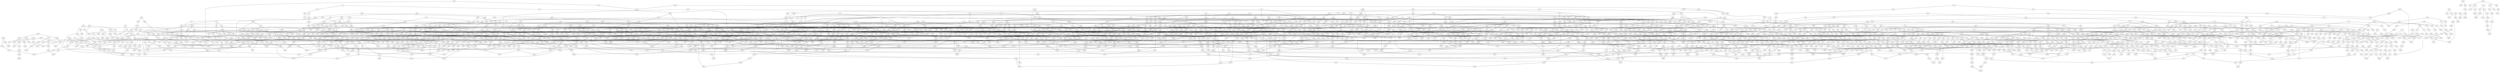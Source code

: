 graph {
1--2;
1--3;
4--5;
4--6;
7--8;
7--9;
7--10;
7--11;
7--12;
7--13;
14--15;
14--16;
17--18;
17--19;
17--20;
21--22;
21--23;
24--25;
24--26;
27--28;
27--29;
27--30;
31--32;
31--33;
31--34;
35--36;
35--37;
35--38;
39--40;
39--41;
42--43;
42--44;
45--46;
45--47;
48--49;
48--50;
51--52;
51--53;
54--55;
54--56;
57--58;
57--59;
60--61;
60--62;
63--64;
63--65;
63--66;
67--68;
67--69;
70--71;
70--72;
70--73;
74--75;
74--76;
77--78;
77--79;
80--81;
80--82;
83--84;
83--85;
83--86;
83--87;
88--89;
88--90;
88--91;
92--93;
92--94;
95--96;
73--95;
97--98;
97--99;
23--100;
101--102;
101--103;
101--104;
105--106;
105--107;
105--108;
105--109;
105--110;
105--111;
105--112;
113--114;
113--115;
116--117;
116--118;
119--120;
119--121;
122--123;
122--124;
125--126;
125--127;
128--129;
128--130;
108--131;
9--108;
108--132;
108--109;
108--133;
134--135;
134--136;
137--138;
137--139;
137--140;
141--142;
141--143;
144--145;
144--146;
147--148;
147--149;
147--150;
147--151;
147--152;
147--153;
147--154;
155--156;
155--157;
158--159;
135--158;
158--160;
161--162;
161--163;
164--165;
164--166;
164--167;
168--169;
168--170;
171--172;
171--173;
174--175;
174--176;
177--178;
177--179;
180--181;
180--182;
183--184;
183--185;
186--187;
186--188;
189--190;
189--191;
2--192;
193--194;
193--195;
196--197;
196--198;
199--200;
199--201;
202--203;
202--204;
205--206;
205--207;
205--208;
209--210;
209--211;
212--213;
212--214;
212--215;
216--217;
216--218;
123--219;
220--221;
220--222;
223--224;
223--225;
223--226;
227--228;
227--229;
230--231;
230--232;
233--234;
233--235;
236--237;
236--238;
239--240;
239--241;
242--243;
242--244;
245--246;
245--247;
245--248;
245--249;
245--250;
245--251;
245--252;
245--253;
91--254;
254--255;
154--256;
256--257;
258--259;
258--260;
261--262;
261--263;
261--264;
261--265;
261--266;
267--268;
267--269;
270--271;
270--272;
273--274;
273--275;
276--277;
276--278;
276--279;
276--280;
276--281;
282--283;
282--284;
282--285;
286--287;
286--288;
286--289;
286--290;
291--292;
291--293;
294--295;
139--294;
296--297;
296--298;
299--300;
299--301;
61--302;
302--303;
304--305;
304--306;
279--307;
308--309;
308--310;
311--312;
311--313;
314--315;
314--316;
317--318;
317--319;
320--321;
320--322;
320--323;
320--324;
325--326;
325--327;
328--329;
328--330;
328--331;
332--333;
332--334;
335--336;
335--337;
338--339;
338--340;
340--341;
341--342;
343--344;
343--345;
346--347;
346--348;
339--349;
349--350;
351--352;
351--353;
18--55;
18--354;
355--356;
355--357;
355--358;
252--355;
359--360;
359--361;
362--363;
362--364;
365--366;
365--367;
64--65;
64--368;
64--369;
64--327;
64--370;
371--372;
371--373;
374--375;
374--376;
377--378;
300--377;
358--379;
356--358;
380--381;
380--382;
231--383;
81--384;
384--385;
386--387;
386--388;
389--390;
389--391;
392--393;
392--394;
395--396;
395--397;
348--398;
399--400;
399--401;
402--403;
387--402;
404--405;
404--406;
297--407;
408--409;
408--410;
411--412;
411--413;
414--415;
414--416;
417--418;
417--419;
420--421;
420--422;
423--424;
423--425;
266--426;
427--428;
427--429;
430--431;
430--432;
430--433;
32--430;
207--434;
53--435;
436--437;
436--438;
439--440;
439--441;
442--443;
442--444;
445--446;
445--447;
448--449;
448--450;
451--452;
451--453;
454--455;
454--456;
78--457;
458--459;
458--460;
461--462;
461--463;
464--465;
464--466;
464--467;
354--468;
468--469;
59--468;
468--470;
471--472;
471--473;
166--224;
166--474;
166--373;
166--475;
187--383;
476--477;
476--478;
479--480;
479--481;
71--482;
482--483;
484--485;
484--486;
487--488;
487--489;
487--490;
491--492;
491--493;
494--495;
494--496;
497--498;
20--497;
490--497;
499--500;
499--501;
502--503;
502--504;
505--506;
505--507;
259--508;
509--510;
509--511;
512--513;
512--514;
515--516;
515--517;
518--519;
518--520;
521--522;
521--523;
524--525;
524--526;
524--527;
528--529;
528--530;
531--532;
531--533;
531--534;
535--536;
217--535;
172--537;
172--538;
172--539;
540--541;
540--542;
543--544;
543--545;
543--546;
201--543;
547--548;
373--547;
549--550;
549--551;
549--552;
549--553;
549--554;
555--556;
555--557;
558--559;
558--560;
561--562;
561--563;
564--565;
564--566;
38--567;
38--568;
569--570;
569--571;
25--572;
572--573;
574--575;
574--576;
577--578;
577--579;
151--580;
580--581;
150--580;
582--583;
11--582;
584--585;
584--586;
575--587;
587--588;
589--590;
589--591;
303--589;
592--593;
592--594;
595--596;
595--597;
598--599;
598--600;
181--601;
601--602;
603--604;
603--605;
169--606;
607--608;
607--609;
607--610;
59--607;
607--611;
525--612;
613--614;
613--615;
613--616;
617--618;
617--619;
620--621;
620--622;
614--623;
623--624;
625--626;
625--627;
628--629;
628--630;
631--632;
631--633;
634--635;
634--636;
425--637;
638--639;
638--640;
638--641;
571--642;
643--644;
643--645;
234--646;
238--647;
647--648;
647--649;
650--651;
650--652;
609--653;
653--654;
653--655;
465--653;
182--635;
656--657;
656--658;
218--659;
660--661;
660--662;
480--663;
663--664;
665--666;
665--667;
668--669;
668--670;
671--672;
671--673;
674--675;
674--676;
677--678;
677--679;
680--681;
680--682;
683--684;
489--683;
683--685;
686--687;
686--688;
686--689;
530--686;
118--686;
686--690;
686--691;
692--693;
692--694;
695--696;
695--697;
249--698;
698--699;
698--700;
698--701;
702--703;
702--704;
705--706;
705--707;
708--709;
708--710;
711--712;
711--713;
714--715;
714--716;
717--718;
717--719;
715--720;
538--721;
721--722;
44--723;
410--723;
724--725;
724--726;
727--728;
727--729;
730--731;
730--732;
486--609;
609--733;
609--734;
735--736;
735--737;
735--738;
739--740;
739--741;
742--743;
742--744;
742--745;
746--747;
244--746;
748--749;
748--750;
751--752;
151--751;
751--753;
150--751;
754--755;
754--756;
757--758;
757--759;
504--760;
761--762;
761--763;
764--765;
764--766;
764--767;
768--769;
768--770;
771--772;
771--773;
774--775;
774--776;
777--778;
85--777;
412--779;
780--781;
780--782;
780--783;
322--780;
780--784;
785--786;
785--787;
785--788;
789--790;
789--791;
792--793;
792--794;
795--796;
795--797;
798--799;
798--800;
801--802;
801--803;
804--805;
804--806;
807--808;
807--809;
810--811;
810--812;
813--814;
813--815;
594--816;
816--817;
818--819;
818--820;
821--822;
821--823;
824--825;
824--826;
827--828;
303--827;
184--829;
184--830;
329--831;
831--832;
758--833;
833--834;
835--836;
89--835;
734--837;
837--838;
839--840;
839--841;
839--842;
843--844;
843--845;
712--846;
10--583;
29--847;
772--847;
847--848;
849--850;
849--851;
849--852;
741--853;
854--855;
388--854;
856--857;
856--858;
859--860;
766--859;
859--861;
859--862;
863--864;
863--865;
866--867;
866--868;
68--869;
421--870;
870--871;
872--873;
872--874;
700--875;
517--876;
877--878;
877--879;
624--880;
624--881;
211--513;
882--883;
882--884;
447--885;
885--886;
887--888;
887--889;
890--891;
890--892;
890--893;
181--894;
894--895;
896--897;
896--898;
618--899;
899--900;
901--902;
901--903;
904--905;
685--904;
20--904;
904--906;
878--907;
908--909;
908--910;
911--912;
911--913;
914--915;
914--916;
917--918;
917--919;
150--917;
151--917;
318--917;
917--920;
921--922;
921--923;
924--925;
924--926;
264--466;
927--928;
927--929;
930--931;
930--932;
394--933;
933--934;
935--936;
935--937;
938--939;
938--940;
941--942;
941--943;
941--944;
945--946;
945--947;
687--948;
948--949;
654--948;
150--948;
897--948;
154--948;
948--950;
951--952;
654--951;
951--953;
951--954;
951--955;
951--956;
957--958;
957--959;
960--961;
550--960;
962--963;
962--964;
194--962;
962--965;
449--966;
967--968;
967--969;
970--971;
970--972;
973--974;
975--976;
560--975;
72--977;
489--490;
978--979;
978--980;
237--981;
982--983;
982--984;
985--986;
985--987;
775--988;
775--989;
775--990;
632--991;
991--992;
46--993;
994--995;
331--994;
996--997;
996--998;
999--1000;
999--1001;
968--1002;
1003--1004;
1003--1005;
1006--1007;
1006--1008;
825--1009;
474--825;
1010--1011;
1010--1012;
501--1013;
501--1014;
703--1015;
1016--1017;
722--1016;
1016--1018;
1019--1020;
1019--1021;
1019--1022;
1023--1024;
1023--1025;
1026--1027;
1026--1028;
315--1029;
1029--1030;
1031--1032;
1031--1033;
274--1034;
1034--1035;
62--1036;
782--784;
782--1037;
98--1038;
1038--1039;
1038--1040;
1041--1042;
752--1041;
118--1043;
118--554;
1044--1045;
767--1044;
1044--1046;
1044--1047;
1044--1048;
1049--1050;
1049--1051;
1049--1052;
1049--1053;
153--1054;
153--1055;
611--1056;
154--611;
1057--1058;
1057--1059;
1060--1061;
1060--1062;
1063--1064;
1063--1065;
309--1066;
1066--1067;
1066--1068;
858--1066;
931--1069;
829--1070;
1070--1071;
1072--1073;
1072--1074;
527--1075;
1076--1077;
1076--1078;
1076--1079;
1080--1081;
1080--1082;
15--1080;
752--1083;
1084--1085;
1084--1086;
1087--1088;
1087--1089;
1090--1091;
1090--1092;
1093--1094;
1093--1095;
1096--1097;
1096--1098;
1099--1100;
1099--1101;
159--1102;
1089--1102;
363--1103;
1103--1104;
664--1105;
1106--1107;
1106--1108;
1106--1109;
1110--1111;
1110--1112;
1113--1114;
507--1113;
952--955;
1115--1116;
1115--1117;
897--1118;
897--1119;
75--897;
1120--1121;
1120--1122;
1123--1124;
1123--1125;
127--876;
1126--1127;
1126--1128;
1129--1130;
1129--1131;
1132--1133;
1132--1134;
1135--1136;
1135--1137;
1138--1139;
235--1138;
102--1140;
1140--1141;
1140--1142;
30--474;
1143--1144;
1143--1145;
1146--1147;
1146--1148;
1149--1150;
1149--1151;
1149--1152;
1153--1154;
597--1153;
293--1155;
1156--1157;
1156--1158;
1159--1160;
629--1159;
1133--1161;
1133--1162;
1133--1163;
107--1164;
687--949;
949--1068;
949--1165;
148--949;
93--949;
949--1166;
201--1167;
201--506;
201--1008;
201--545;
891--1168;
1045--1169;
989--1169;
401--1170;
1171--1172;
1171--1173;
1174--1175;
1174--1176;
167--1174;
1177--1178;
1177--1179;
1177--1180;
1181--1182;
1181--1183;
1184--1185;
1184--1186;
1064--1187;
1187--1188;
1189--1190;
1137--1189;
398--1191;
1192--1193;
1192--1194;
1192--1195;
1192--1196;
1197--1198;
1197--1199;
1200--1201;
1200--1202;
1203--1204;
1203--1205;
1206--1207;
947--1206;
1208--1209;
1208--1210;
1211--1212;
1211--1213;
733--983;
156--1214;
1215--1216;
1215--1217;
1004--1218;
1218--1219;
483--1218;
1220--1221;
1220--1222;
403--1223;
1223--1224;
1223--1225;
271--1226;
1227--1228;
1227--1229;
1227--1230;
1231--1232;
1231--1233;
1234--1235;
1234--1236;
1117--1237;
1117--1238;
350--1239;
93--1165;
889--1240;
602--1241;
1241--1242;
915--1243;
1244--1245;
1244--1246;
1054--1247;
1054--1248;
208--1054;
1054--1055;
860--1249;
1249--1250;
707--1251;
1251--1252;
697--1253;
627--1254;
627--1255;
440--627;
916--1256;
1256--1257;
1258--1259;
1258--1260;
1261--1262;
1001--1261;
1263--1264;
1263--1265;
1266--1267;
1141--1266;
1268--1269;
1268--1270;
1271--1272;
481--1271;
1273--1274;
1273--1275;
1276--1277;
1276--1278;
284--1279;
339--1139;
339--726;
1280--1281;
1280--1282;
576--1283;
1283--1284;
649--1097;
1285--1286;
1285--1287;
1037--1288;
1037--1289;
1290--1291;
1290--1292;
1293--1294;
1293--1295;
1296--1297;
1296--1298;
1299--1300;
1299--1301;
1302--1303;
1240--1304;
1240--1305;
868--1306;
1307--1308;
1307--1309;
1300--1301;
140--1300;
1300--1310;
503--615;
615--710;
437--619;
246--252;
443--1311;
1311--1312;
1313--1314;
1313--1315;
1253--1316;
1316--1317;
322--1214;
37--1318;
37--1319;
1320--1321;
1320--1322;
1148--1323;
1048--1323;
191--1265;
1324--1325;
1324--1326;
1327--1328;
1327--1329;
974--1330;
480--1331;
1331--1332;
446--529;
707--1333;
707--1334;
1335--1336;
797--1335;
573--1337;
1338--1339;
1338--1340;
959--1341;
1341--1342;
1343--1344;
1343--1345;
1004--1346;
1004--1347;
1004--1005;
483--1004;
1004--1348;
1349--1350;
1349--1351;
1352--1353;
1352--1354;
283--1355;
1355--1356;
1357--1358;
1357--1359;
1360--1361;
1360--1362;
167--372;
932--1363;
706--1152;
1364--1365;
1364--1366;
1148--1367;
1367--1368;
1111--1369;
1089--1370;
1371--1372;
1188--1371;
3--563;
755--1373;
1373--1374;
409--1375;
1375--1376;
295--1377;
1378--1379;
1378--1380;
1381--1382;
909--1381;
1383--1384;
450--1383;
790--926;
1385--1386;
433--1385;
1385--1387;
1385--1388;
1389--1390;
1389--1391;
1392--1393;
1392--1394;
946--1395;
1395--1396;
1395--1397;
1398--1399;
972--1398;
444--1400;
1401--1402;
1401--1403;
1404--1405;
1404--1406;
1213--1407;
441--1408;
1409--1410;
551--1409;
394--1411;
394--1412;
243--1413;
1414--1415;
1414--1416;
50--1386;
676--1417;
585--1418;
1418--1419;
413--1400;
1420--1421;
1420--1422;
381--1176;
381--1423;
1424--1425;
247--1424;
1426--1427;
463--1426;
937--1428;
1429--1430;
1429--1431;
830--1432;
1433--1434;
1433--1435;
1436--1437;
1436--1438;
1439--1440;
1439--1441;
1185--1428;
1442--1443;
737--1442;
1105--1444;
642--1445;
1446--1447;
1287--1446;
1448--1449;
405--1448;
939--1450;
940--1450;
1168--1450;
1348--1451;
1452--1453;
803--1452;
1454--1455;
661--1454;
1456--1457;
115--1456;
142--1458;
861--1459;
1460--1461;
796--1460;
102--1141;
1354--1462;
1463--1464;
1463--1465;
82--1466;
1467--1468;
1467--1469;
1032--1470;
1471--1472;
1471--1473;
769--1474;
1475--1476;
1475--1477;
1151--1475;
1478--1479;
1478--1480;
612--1481;
5--1008;
621--1482;
1482--1483;
1484--1485;
1484--1486;
1487--1488;
1487--1489;
1487--1490;
265--1487;
936--1491;
1104--1492;
1493--1494;
1493--1495;
745--880;
745--1496;
745--1497;
1498--1499;
1498--1500;
292--1501;
1501--1502;
462--1503;
1504--1505;
1504--1506;
1507--1508;
1507--1509;
1510--1511;
1510--1512;
1513--1514;
1513--1515;
429--1516;
429--1009;
429--1517;
1518--1519;
1288--1518;
1518--1520;
1492--1521;
1521--1522;
544--1523;
1524--1525;
1524--1526;
1291--1527;
1527--1528;
987--1529;
679--1529;
1530--1531;
1530--1532;
403--1224;
732--1533;
977--1534;
1267--1534;
1534--1535;
1136--1472;
1536--1537;
1536--1538;
1370--1539;
1207--1540;
1186--1541;
1542--1543;
720--1542;
1544--1545;
1544--1546;
1547--1548;
1219--1547;
1547--1549;
1550--1551;
1538--1550;
1552--1553;
788--1552;
1554--1555;
1554--1556;
828--1557;
1558--1559;
1558--1560;
1410--1561;
1410--1562;
289--1563;
1564--1565;
1564--1566;
1567--1568;
1067--1567;
1569--1570;
1569--1571;
1572--1573;
1572--1574;
303--1572;
1575--1576;
1575--1577;
1578--1579;
1578--1580;
836--966;
498--684;
684--1581;
684--1582;
1583--1584;
1058--1583;
556--1585;
1586--1587;
1586--1588;
1586--1589;
1397--1590;
845--1591;
1591--1592;
1593--1594;
1593--1595;
1596--1597;
1596--1598;
1056--1599;
902--1600;
1600--1601;
200--1523;
200--1167;
5--200;
1303--1602;
1603--1604;
1603--1605;
492--1606;
1606--1607;
516--1606;
1608--1609;
1608--1610;
1608--1611;
262--1612;
1612--1613;
1614--1615;
578--1614;
1616--1617;
1616--1618;
1619--1620;
1619--1621;
1522--1622;
1522--1559;
591--1522;
1488--1623;
1351--1488;
1312--1332;
944--1332;
1332--1624;
307--1625;
1520--1626;
1626--1627;
1628--1629;
565--1628;
1628--1630;
1125--1631;
1470--1632;
1632--1633;
1634--1635;
1634--1636;
1637--1638;
1326--1637;
963--1639;
1161--1639;
1639--1640;
1641--1642;
809--1641;
753--1643;
794--1643;
1643--1644;
1582--1645;
1581--1582;
678--1646;
1647--1648;
1647--1649;
1650--1651;
1650--1652;
252--357;
1653--1654;
1653--1655;
1653--1656;
1653--1657;
1045--1658;
1658--1659;
1660--1661;
1660--1662;
1663--1664;
1663--1665;
165--1175;
1543--1665;
1210--1666;
106--1078;
1667--1668;
1667--1669;
1599--1670;
579--1671;
1455--1672;
1673--1674;
743--1673;
257--495;
210--1675;
1205--1675;
1676--1677;
1676--1678;
1679--1680;
1679--1681;
1682--1683;
1682--1684;
1469--1685;
391--1685;
178--1686;
1686--1687;
1097--1688;
85--1390;
87--1390;
1390--1497;
1689--1690;
34--1689;
1689--1691;
1689--1692;
55--826;
826--1693;
1694--1695;
1694--1696;
851--1566;
182--1330;
12--1330;
1286--1697;
1286--1698;
485--993;
1699--1700;
993--1699;
1161--1701;
644--1702;
1703--1704;
1703--1705;
1703--1706;
1707--1708;
1707--1709;
622--669;
766--1710;
1710--1711;
1710--1712;
553--1710;
396--842;
1505--1713;
1713--1714;
114--1715;
1715--1716;
1717--1718;
226--1717;
993--1717;
1719--1720;
1633--1719;
12--1721;
12--1722;
636--1723;
880--1724;
880--881;
905--1725;
1725--1726;
846--1727;
846--1728;
846--1729;
679--716;
608--610;
610--1730;
1731--1732;
1731--1733;
1548--1734;
20--1734;
1735--1736;
1735--1737;
1738--1739;
1738--1740;
49--1741;
1741--1742;
1743--1744;
1743--1745;
844--864;
1746--1747;
1746--1748;
1749--1750;
1749--1751;
1752--1753;
1752--1754;
500--883;
533--1755;
1124--1756;
1756--1757;
1756--1758;
251--1756;
264--265;
1759--1760;
1759--1761;
1394--1762;
157--1763;
1764--1765;
1764--1766;
1088--1767;
1033--1768;
10--1434;
132--1434;
112--1769;
1769--1770;
1771--1772;
1771--1773;
1347--1774;
1774--1775;
90--1776;
1776--1777;
1295--1778;
1779--1780;
1779--1781;
240--298;
1760--1782;
1783--1784;
1783--1785;
1677--1786;
536--1787;
536--1788;
1789--1790;
1654--1789;
1377--1789;
838--1791;
55--1792;
1792--1793;
1581--1645;
1645--1794;
709--1170;
1170--1795;
1170--1796;
204--1021;
488--1150;
819--1797;
1415--1798;
823--1799;
345--1800;
1610--1763;
1376--1801;
619--1236;
619--1672;
1391--1491;
56--1802;
1219--1803;
1267--1803;
457--1804;
910--1077;
1805--1806;
865--1805;
520--1807;
162--1808;
1809--1810;
984--1809;
1503--1811;
1811--1812;
493--1813;
1813--1814;
55--1815;
1815--1816;
1754--1817;
1708--1818;
1818--1819;
378--1820;
1820--1821;
862--1449;
1449--1822;
1011--1525;
1317--1788;
1788--1823;
1788--1824;
1443--1825;
1825--1826;
347--1112;
1636--1827;
310--1828;
310--1829;
1830--1831;
1802--1830;
532--690;
1164--1832;
1164--1833;
1164--1834;
1835--1836;
1835--1837;
1838--1839;
249--1838;
640--1838;
133--1840;
1840--1841;
1009--1766;
1065--1842;
6--1842;
539--1843;
539--1844;
539--1845;
1671--1846;
1846--1847;
1202--1848;
194--1849;
194--195;
1850--1851;
1850--1852;
151--1850;
1850--1853;
1854--1855;
1854--1856;
1857--1858;
1611--1857;
1228--1859;
1257--1859;
1721--1860;
1861--1862;
1585--1861;
719--1861;
514--1863;
648--1863;
1627--1864;
36--1865;
1865--1866;
1867--1868;
1867--1869;
375--1870;
1247--1248;
1871--1872;
1871--1873;
1874--1875;
1874--1876;
1877--1878;
407--1877;
265--704;
1879--1880;
1879--1881;
1882--1883;
1882--1884;
740--1716;
1885--1886;
1885--1887;
1145--1753;
667--1362;
132--1888;
1888--1889;
1890--1891;
1890--1892;
853--1893;
1114--1894;
1894--1895;
1896--1897;
1468--1898;
1806--1898;
352--1898;
964--1899;
965--1899;
361--1900;
1635--1901;
1887--1901;
1620--1902;
1903--1904;
1134--1903;
1905--1906;
1905--1907;
1584--1908;
1843--1909;
322--324;
469--1910;
469--1911;
507--1344;
1651--1912;
694--1913;
672--1914;
672--1915;
1916--1917;
1250--1916;
1918--1919;
1918--1920;
1275--1921;
1922--1923;
1922--1924;
1925--1926;
1925--1927;
1880--1928;
1714--1928;
1926--1929;
1709--1929;
1930--1931;
1254--1930;
1932--1933;
1196--1932;
422--1934;
1333--1934;
1935--1936;
1935--1937;
1938--1939;
1938--1940;
481--805;
481--943;
146--481;
1941--1942;
1941--1943;
943--1727;
1770--1944;
637--1945;
1625--1946;
1118--1947;
1067--1652;
99--1948;
958--1092;
1092--1337;
1432--1819;
428--1517;
428--1451;
428--1949;
428--1516;
428--1568;
537--1950;
867--1951;
1359--1768;
1952--1953;
1952--1954;
1607--1955;
1662--1956;
403--1662;
1602--1957;
1958--1959;
1958--1960;
452--1961;
15--1704;
15--1962;
15--1963;
269--832;
1228--1964;
848--1964;
85--1631;
1631--1965;
616--1631;
834--1966;
1966--1967;
1968--1969;
1968--1970;
1971--1972;
1495--1971;
1833--1973;
1974--1975;
214--1974;
478--1974;
526--1976;
1977--1978;
1977--1979;
1075--1980;
1980--1981;
1804--1980;
1982--1983;
1982--1984;
163--1985;
1985--1986;
1987--1988;
1987--1989;
1368--1990;
1991--1992;
1991--1993;
1994--1995;
1910--1994;
1994--1996;
1997--1998;
1997--1999;
2000--2001;
2000--2002;
354--2003;
354--1747;
354--2004;
126--354;
354--1009;
2005--2006;
2005--2007;
1277--2008;
2008--2009;
373--929;
373--2010;
1229--1588;
29--1229;
1366--1959;
149--654;
2011--2012;
2011--2013;
604--1058;
1058--1279;
173--2014;
2015--2016;
1052--2015;
645--2017;
1045--1711;
98--1942;
1640--2018;
2018--2019;
415--874;
2020--2021;
766--2020;
1047--2020;
124--2022;
1654--2023;
2023--2024;
1862--2025;
1585--2025;
510--2026;
760--1780;
760--2027;
213--2028;
1158--2028;
2028--2029;
372--2030;
2030--2031;
2032--2033;
352--2032;
1881--2034;
1021--2034;
2034--2035;
2036--2037;
2036--2038;
781--2039;
2039--2040;
976--2041;
857--2042;
2043--2044;
2043--2045;
989--2046;
776--989;
989--2047;
2048--2049;
1152--2048;
1304--2048;
842--1590;
2050--2051;
2050--2052;
2053--2054;
2053--2055;
33--1684;
766--1380;
766--2056;
766--2057;
2058--2059;
2058--2060;
188--728;
1695--2061;
1361--2013;
670--886;
250--2062;
433--2063;
1700--2063;
1915--2064;
542--2065;
1975--2066;
2067--2068;
2067--2069;
1562--2070;
2070--2071;
1281--2072;
2044--2073;
2073--2074;
1384--2075;
263--1431;
309--2003;
1568--2003;
58--2003;
2003--2076;
687--1927;
687--693;
2077--2078;
2077--2079;
333--2080;
2080--2081;
130--913;
1459--2082;
1659--2082;
1943--2083;
249--2084;
2084--2085;
895--1075;
1039--1911;
1568--2076;
58--1568;
1568--1829;
1067--1568;
2086--2087;
1325--2086;
1485--2035;
662--2088;
2089--2090;
2089--2091;
117--554;
1472--2092;
2059--2092;
2092--2093;
260--2094;
288--1701;
288--2095;
288--2096;
288--2097;
288--1795;
963--1849;
1849--2098;
2099--2100;
1085--2099;
2101--2102;
2101--2103;
2104--2105;
2104--2106;
2024--2107;
2004--2108;
1828--2004;
2109--2110;
767--2109;
1920--2111;
2111--2112;
1046--2113;
2113--2114;
2075--2115;
336--2116;
2116--2117;
2090--2118;
1340--2119;
779--2120;
1506--1595;
2121--2122;
1009--2121;
1193--1195;
1193--1196;
2123--2124;
342--2123;
1036--2125;
1921--2126;
2127--2128;
2127--2129;
275--2130;
290--2131;
290--1687;
290--2132;
86--2133;
285--1781;
1573--2134;
1226--2134;
435--2134;
659--2135;
1124--2136;
2136--2137;
2138--2139;
2138--2140;
364--1690;
848--2049;
691--1852;
691--1927;
691--693;
465--691;
2141--2142;
2141--2143;
1447--1847;
596--770;
112--253;
253--1839;
253--640;
253--2144;
2057--2145;
2145--2146;
438--1399;
2147--2148;
1519--2147;
496--1801;
709--2149;
2149--2150;
126--1130;
2093--2151;
893--2093;
1674--2152;
1121--2153;
1445--2153;
2154--2155;
1500--2154;
2156--2157;
2156--2158;
1777--2159;
47--2160;
944--2161;
944--2162;
145--675;
2066--2163;
1237--2164;
2164--2165;
902--2166;
1601--2166;
2167--2168;
855--2167;
1615--2167;
121--2169;
1798--2169;
1528--1988;
480--942;
1565--1621;
1013--2170;
2170--2171;
1009--1831;
1009--1257;
2172--2173;
2172--2174;
241--1298;
1264--1742;
2106--2175;
2176--2177;
2176--2178;
1523--2179;
1649--2179;
820--2180;
925--2181;
2181--2182;
2045--2181;
1043--1260;
1043--1786;
1514--2183;
1904--2183;
1891--2184;
1294--2184;
1692--2081;
1692--2185;
1864--1948;
360--2186;
1624--2012;
2187--2188;
79--2187;
918--2189;
152--2189;
473--2190;
1512--2190;
221--979;
1198--2191;
1246--1453;
1051--1773;
1051--1053;
784--2155;
784--2192;
1757--2193;
1757--1758;
1757--2194;
2195--2196;
2195--2197;
2198--2199;
2198--2200;
470--1832;
1100--2201;
1868--2202;
980--2202;
1083--2203;
2200--2204;
43--2205;
2205--2206;
1726--2205;
1050--2207;
1050--1052;
1342--2143;
1541--2016;
1282--2208;
2209--2210;
2209--2211;
2209--2212;
132--2209;
55--2213;
206--2213;
470--2213;
2081--2214;
812--2215;
812--1024;
5--1372;
1472--2216;
2060--2216;
2217--2218;
1030--2217;
2219--2220;
2219--2221;
138--2222;
2222--2223;
1551--2182;
1852--2224;
1068--2224;
2224--2225;
326--817;
1737--2226;
696--2227;
1216--2125;
756--1216;
120--1172;
1950--2059;
892--2059;
2059--2228;
1178--2229;
1875--2229;
1257--2230;
1745--2231;
1745--2232;
2233--2234;
2233--2235;
376--1823;
65--593;
1109--1613;
1736--2236;
1289--2237;
1374--2238;
2239--2240;
2239--2241;
840--2242;
9--10;
811--1062;
1913--2243;
2243--2244;
1965--2137;
1563--2132;
2245--2246;
313--2245;
658--1646;
433--2247;
2185--2247;
1617--2248;
1633--2249;
2250--2251;
1179--2250;
226--2230;
2252--2253;
2252--2254;
738--1927;
738--1094;
1772--2255;
1393--2256;
1095--2257;
2257--2258;
1946--2027;
1748--2259;
1748--2260;
953--1748;
657--2088;
301--2139;
940--2261;
685--2262;
1775--2263;
2264--2265;
2264--2266;
2267--2268;
2267--2269;
736--2270;
1430--2271;
1908--2226;
1162--1640;
907--1640;
778--2272;
2152--2272;
1511--1993;
1618--2273;
1406--2274;
2275--2276;
765--2275;
1978--2277;
2177--2278;
2279--2280;
2002--2279;
96--568;
340--2281;
2281--2282;
701--1687;
1336--2119;
1800--2283;
1000--2284;
1906--2237;
1549--2091;
2285--2286;
729--2285;
367--2287;
1245--2140;
1466--1762;
1472--2288;
892--1472;
2107--2289;
2290--2291;
2290--2292;
1851--2293;
530--2293;
1655--2294;
1594--2294;
681--1239;
1272--2295;
1328--2296;
75--1260;
75--1259;
75--2260;
75--76;
875--2297;
1821--2297;
906--1726;
906--1589;
1480--2298;
1664--2299;
1437--1973;
277--576;
1014--2300;
1733--2300;
100--312;
1878--2301;
2301--2302;
400--614;
2303--2304;
463--2303;
2064--2305;
1018--1473;
648--2306;
2306--2307;
1074--2308;
2308--2309;
1718--2310;
1718--1837;
2311--2312;
2146--2311;
1561--2065;
1681--1939;
1028--2313;
1144--2314;
2315--2316;
416--2315;
2317--2318;
2317--2319;
268--557;
651--1339;
988--2320;
988--2321;
988--990;
1545--2193;
2131--2322;
2019--2131;
1687--2131;
731--2159;
731--2323;
2324--2325;
89--2324;
1417--2326;
2327--2328;
750--2327;
98--1346;
98--1005;
98--1040;
309--2329;
2330--2331;
2330--2332;
1379--2071;
1712--2071;
2235--2333;
2334--2335;
2334--2336;
2337--2338;
2174--2337;
2339--2340;
2339--2341;
1408--2342;
2342--2343;
152--206;
1190--2344;
1314--1812;
52--2105;
2033--2345;
352--2345;
1747--2346;
1747--2029;
55--1747;
2212--2347;
2347--2348;
251--2347;
1345--2349;
2350--2351;
2350--2352;
2350--2353;
26--2350;
1235--2354;
850--2355;
1458--2356;
2227--2357;
675--2332;
2358--2359;
2305--2358;
2360--2361;
232--2360;
255--952;
255--953;
91--255;
255--2362;
971--986;
203--2363;
1042--2364;
1539--2365;
1814--1940;
127--1940;
1315--2258;
554--2366;
2326--2367;
1496--2368;
1419--2369;
626--2370;
871--2371;
2372--2373;
1329--2372;
898--1119;
1017--2374;
5--182;
5--2355;
5--2375;
5--1839;
919--2376;
109--131;
1022--2377;
2251--2378;
2379--2380;
2379--2381;
959--2382;
58--1828;
981--1697;
2383--2384;
786--2383;
1294--2385;
1497--2386;
1497--2387;
2031--2388;
192--2388;
2389--2390;
2389--2391;
379--2335;
749--2392;
749--1739;
1199--2393;
1848--2394;
2394--2395;
319--2396;
2362--2397;
1836--2398;
1836--2399;
1611--2171;
2223--2400;
1262--1269;
566--2401;
1693--2269;
55--1693;
1693--2402;
1243--1693;
2403--2404;
1860--2403;
2265--2338;
1945--2309;
247--1538;
2405--2406;
1688--2405;
49--432;
432--433;
2203--2407;
2407--2408;
1957--2409;
215--1157;
2410--2411;
419--2410;
2412--2413;
1180--2412;
888--2414;
2414--2415;
2240--2416;
353--2416;
55--58;
58--1516;
58--1040;
58--2076;
1855--2417;
2417--2418;
16--2129;
1079--2231;
2148--2419;
1382--2148;
1462--2420;
1318--2421;
2373--2421;
129--1532;
1457--1983;
1225--1278;
1027--2340;
1027--1876;
1954--2422;
1954--2423;
1954--2424;
1015--2425;
591--2426;
1900--2274;
2340--2427;
2427--2428;
900--1816;
1555--2014;
2122--2429;
2429--2430;
1960--2431;
2428--2432;
418--1053;
2261--2433;
1705--2433;
1107--2433;
393--2434;
2017--2434;
1098--2001;
433--1387;
327--368;
1267--2199;
925--1821;
852--1821;
480--1160;
152--639;
639--640;
639--956;
639--2435;
94--1605;
2061--2436;
1002--2437;
725--2102;
1765--2354;
1306--1516;
1306--1346;
1306--1793;
2055--2438;
902--2055;
1571--2055;
2289--2439;
2439--2440;
1556--2307;
1648--1970;
352--2194;
1201--2441;
2173--2441;
2441--2442;
567--1422;
1226--2399;
2443--2444;
759--2443;
1986--2006;
366--463;
1989--2445;
1233--2446;
2446--2447;
489--1499;
2448--2449;
2448--2450;
1698--2056;
1683--2451;
2451--2452;
2214--2451;
2418--2453;
352--1546;
1886--2316;
2454--2455;
2454--2456;
229--2343;
519--1191;
13--2457;
263--2458;
1108--2458;
103--2459;
2459--2460;
1242--2201;
1909--2461;
2396--2461;
652--2120;
316--2278;
2462--2463;
2462--2464;
1121--1494;
71--1440;
71--1329;
1451--2076;
1949--2076;
2393--2465;
2197--2466;
1822--2467;
869--2467;
2468--2469;
2455--2468;
228--2470;
2470--2471;
2192--2472;
1629--2473;
1856--2473;
1451--2474;
2474--2475;
641--2474;
2435--2474;
682--2378;
1301--1826;
2302--2476;
2377--2477;
1579--1728;
1579--2478;
679--2174;
2361--2479;
1668--2480;
2481--2482;
2310--2481;
1962--2483;
1069--2484;
2241--2484;
2019--2045;
2318--2485;
2486--2487;
197--2486;
1461--2118;
2118--2488;
219--2411;
1173--2266;
1018--1377;
1018--1656;
1350--2381;
431--1365;
175--1587;
175--2489;
879--2476;
873--1917;
1956--2490;
2490--2491;
334--1073;
1232--2492;
126--1526;
453--2493;
2493--2494;
2052--2220;
802--2495;
2496--2497;
1230--2496;
66--368;
1862--2498;
2498--2499;
1260--1852;
387--762;
387--388;
424--1810;
992--2094;
516--1059;
1059--1128;
1799--2292;
1763--2500;
814--1785;
1479--2501;
2483--2501;
1483--2502;
995--1525;
1461--1793;
1346--1793;
1329--1793;
1892--2408;
352--1592;
1953--2037;
280--2457;
2503--2504;
1274--2503;
1560--2505;
862--1380;
862--2506;
2382--2507;
1601--1862;
1862--2508;
225--1557;
2260--2323;
2323--2397;
2509--2510;
2117--2509;
2296--2511;
552--2366;
2291--2512;
2310--2402;
1476--1893;
1571--2513;
1571--2514;
2191--2356;
2340--2515;
1876--2515;
460--559;
1981--2516;
2472--2516;
426--2365;
1142--2517;
2518--2519;
2491--2518;
2520--2521;
1807--2520;
1702--2522;
562--1577;
928--1577;
1535--1951;
1535--1548;
2046--2523;
2161--2369;
838--1998;
838--1119;
838--2401;
2112--2437;
918--2321;
2142--2524;
1808--2524;
2062--2525;
322--323;
2526--2527;
534--2526;
2528--2529;
845--2528;
2432--2530;
783--1267;
783--1794;
605--1155;
588--605;
1657--2374;
1319--2531;
2517--2532;
2532--2533;
1150--1151;
336--2534;
923--2534;
2083--2511;
600--806;
1589--2273;
2040--2535;
344--675;
522--2536;
2163--2537;
2254--2538;
1669--1744;
281--337;
2380--2539;
2539--2540;
734--1787;
734--2541;
1353--2542;
934--2542;
581--2543;
581--2507;
530--581;
1425--2038;
1666--2440;
2523--2544;
2523--2545;
9--2546;
225--2547;
2238--2547;
2185--2547;
2310--2547;
2234--2548;
599--1729;
1270--2295;
287--2096;
800--2047;
278--2469;
875--2419;
2150--2549;
2549--2550;
1761--1923;
1515--1969;
1284--2551;
1984--2206;
822--2488;
1795--1796;
2552--2553;
606--2463;
2554--2555;
2554--2556;
224--2426;
69--1486;
1486--1822;
2110--2557;
185--2557;
2344--2363;
1722--2472;
2029--2537;
2041--2537;
2558--2559;
2558--2560;
2556--2558;
1412--2280;
132--2561;
2546--2561;
2282--2562;
2563--2564;
2550--2563;
1976--2438;
2438--2514;
2438--2565;
902--2514;
902--1976;
902--2566;
902--2565;
666--2567;
1101--1438;
1740--2568;
1784--2569;
2270--2287;
330--2570;
2551--2570;
2097--2571;
2495--2571;
2562--2572;
895--1553;
2553--2573;
648--1154;
633--2157;
2574--2575;
2574--2576;
136--272;
1704--2577;
55--59;
55--2551;
55--434;
55--1949;
2133--2578;
306--2579;
2466--2580;
2580--2581;
965--2074;
143--1222;
1638--2573;
2560--2582;
2396--2583;
318--2396;
2450--2584;
2103--2456;
210--513;
1509--2585;
2585--2586;
2585--2587;
1967--2069;
2263--2588;
2460--2588;
1141--2588;
1531--1644;
2409--2527;
2208--2589;
1996--2589;
135--2519;
1253--1629;
1670--1866;
2051--2068;
2590--2591;
541--2590;
477--1363;
1292--1444;
860--2592;
2021--2592;
2299--2593;
903--2249;
1723--2594;
41--2221;
1724--2595;
744--1724;
1356--1724;
2060--2298;
841--2596;
2544--2545;
406--2545;
1700--2597;
1700--2598;
1309--2546;
1081--1924;
198--1091;
1035--1441;
629--1122;
2392--2599;
1883--2228;
1691--2380;
895--1570;
1907--2472;
689--2600;
689--693;
352--1468;
2260--2397;
76--2260;
2375--2601;
2333--2602;
1127--2602;
1696--2357;
1696--1799;
2248--2603;
2211--2212;
1537--2211;
530--1183;
2185--2604;
2576--2604;
845--2212;
1212--2605;
2188--2605;
321--1548;
1701--1720;
87--2319;
472--753;
2026--2606;
1661--2583;
755--2598;
2371--2598;
570--1580;
1427--2607;
922--1814;
280--1814;
923--1814;
247--699;
179--2079;
1533--2608;
1936--2608;
2359--2521;
1464--2310;
1912--2609;
1388--2610;
1396--2425;
1659--2611;
2584--2612;
2313--2595;
646--2313;
2313--2341;
1937--2504;
956--2613;
956--2424;
655--956;
2479--2614;
763--2615;
815--2593;
2231--2616;
2616--2617;
2325--2538;
1322--2538;
2319--2529;
884--1981;
1570--1981;
1981--2196;
1955--2236;
1955--2578;
210--2591;
1204--2591;
541--2591;
1609--2384;
743--744;
744--1356;
1477--2618;
1309--1841;
2610--2619;
109--2475;
1914--2305;
1021--2007;
2114--2312;
1334--2620;
1061--1413;
762--1873;
1598--2612;
2495--2621;
2621--2622;
2160--2623;
2623--2624;
1387--2180;
1839--2625;
2601--2625;
465--2541;
152--1248;
1248--1730;
1972--2478;
336--923;
305--2453;
2087--2626;
530--2627;
1853--2627;
1407--2551;
718--1141;
1141--2263;
1141--2628;
1490--2559;
323--498;
2042--2246;
673--2629;
93--2600;
2629--2630;
1369--2630;
195--400;
195--2165;
781--1794;
1082--2536;
133--2631;
1979--2632;
2328--2594;
2499--2633;
2283--2499;
1931--2499;
1119--2634;
160--397;
32--1387;
318--2376;
382--2135;
2130--2445;
541--1260;
1067--1068;
1039--1834;
1039--2617;
1799--2609;
109--2108;
109--1995;
2168--2288;
2288--2635;
1845--2288;
1767--2256;
2415--2449;
2286--2636;
2494--2636;
2575--2579;
1423--1870;
251--2447;
251--252;
993--1933;
1516--2533;
1346--2533;
1927--2158;
1782--2577;
1182--2637;
1585--1611;
1790--2218;
1990--2607;
1403--2568;
22--2618;
2115--2638;
2639--2640;
20--2639;
2581--2639;
586--629;
20--2262;
1597--2641;
2641--2642;
1797--2597;
718--2628;
19--340;
961--2175;
2617--2631;
1574--2230;
1642--1869;
969--2406;
2505--2540;
2242--2624;
1461--2643;
1411--2644;
151--2555;
456--2645;
1481--2645;
2320--2423;
2022--2386;
1465--2329;
2510--2646;
2646--2647;
2648--2649;
176--2648;
379--2322;
1995--2108;
1829--2108;
1961--2471;
248--2078;
590--1817;
2165--2650;
84--2650;
1358--1902;
2556--2634;
548--2556;
1839--2085;
2638--2651;
152--2651;
1071--2385;
16--2652;
1604--2253;
799--2314;
1012--2633;
1829--2225;
693--1913;
1913--2391;
1147--1405;
475--2010;
2174--2395;
28--29;
998--2151;
1858--2444;
2512--2569;
1870--2541;
132--852;
511--852;
1844--2009;
1259--1947;
1259--2653;
1259--1829;
2098--2654;
1502--2654;
2364--2655;
2655--2656;
2657--2658;
170--2657;
1305--2614;
181--2466;
2626--2637;
2204--2355;
1081--1705;
2460--2640;
713--1848;
920--1194;
2144--2617;
2072--2617;
1252--2642;
562--2659;
562--773;
2126--2212;
1827--2656;
1416--1421;
2349--2404;
952--953;
787--2370;
111--1346;
30--2430;
1217--2271;
1683--2452;
2452--2603;
1047--2215;
588--1946;
630--2660;
2442--2660;
640--2144;
1402--1551;
93--1435;
1588--1787;
1787--2497;
2500--2567;
6--280;
6--2513;
912--1992;
2659--2661;
2662--2663;
2054--2662;
514--2178;
385--1540;
791--2664;
1508--2531;
149--2613;
722--1656;
2620--2649;
2304--2665;
2506--2665;
1131--2464;
1790--2400;
2168--2390;
1908--2368;
1025--2477;
1889--2664;
1755--2277;
2436--2643;
530--688;
1107--1705;
997--1107;
40--2465;
2284--2535;
2535--2666;
1897--2413;
546--1297;
2544--2611;
2255--2572;
508--2186;
150--1999;
152--950;
1267--1499;
1947--2653;
1221--2489;
1573--1622;
1751--2124;
1255--1732;
954--2424;
1732--2666;
2566--2622;
19--1499;
997--1705;
2029--2259;
2162--2331;
1872--2391;
2100--2353;
277--2663;
1817--2398;
1817--2160;
93--1829;
1474--2632;
2168--2667;
2635--2667;
32--755;
1574--2482;
2420--2522;
1489--2128;
743--1178;
1321--2492;
640--2668;
152--2668;
2336--2669;
2193--2485;
893--1950;
2351--2352;
2351--2353;
26--2351;
2387--2670;
110--1346;
1884--1963;
2231--2232;
1155--1238;
693--2268;
1116--2671;
2095--2548;
2320--2543;
59--1730;
483--1834;
369--370;
213--369;
534--1086;
400--2670;
1678--2606;
140--1310;
1308--2210;
467--1615;
483--1347;
2615--2672;
1795--2548;
2185--2431;
1576--2586;
1570--2658;
390--459;
1750--2207;
1680--2565;
2564--2671;
1822--2422;
475--2673;
1630--2673;
19--2647;
213--370;
2019--2044;
150--2555;
793--1209;
475--1824;
925--2044;
965--2044;
1163--2044;
905--1726;
268--2367;
190--2619;
523--1706;
8--2674;
1944--2525;
1007--1382;
2587--2661;
150--1166;
2085--2675;
747--2582;
2244--2391;
1623--2652;
1020--2420;
1778--2276;
268--2508;
546--2599;
104--1519;
1895--2669;
2355--2480;
1976--2564;
1944--2675;
470--1005;
2596--2672;
59--470;
455--2674;
}
